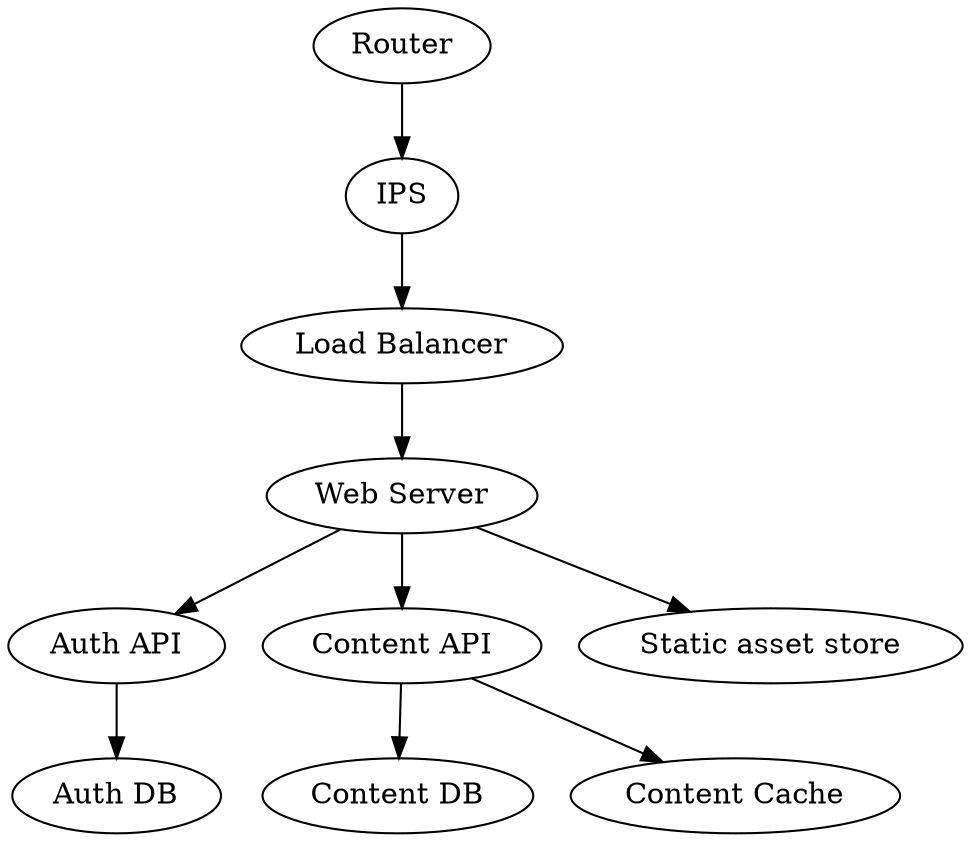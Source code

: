 digraph G {
  # NODE 1
  node1 [label="Router"]
  node1 -> node2 [timeout=3000]

  # NODE 2
  node2 [label="IPS" timeout=0]
  node2 -> node3 [timeout=3000]

  # NODE 3
  node3 [label="Load Balancer" timeout=0]
  node3 -> node4 [timeout=3000]

  # NODE 4
  node4 [label="Web Server" timeout=0]
  node4 -> node5 [timeout=3000]
  node4 -> node7 [timeout=3000 roundtrips=2]
  node4 -> node10 [timeout=3000 roundtrips=20]

  # NODE 5
  node5 [label="Auth API" timeout=0]
  node5 -> node6 [timeout=3000 roundtrips=2]

  # NODE 6
  node6 [label="Auth DB" timeout=0]

  # NODE 7
  node7 [label="Content API" timeout=0]
  node7 -> node8 [timeout=3000 roundtrips=1]
  node7 -> node9 [timeout=3000 roundtrips=2]

  # NODE 8
  node8 [label="Content DB" timeout=0]

  # NODE 9
  node9 [label="Content Cache" timeout=0]

  # NODE 10
  node10 [label="Static asset store" timeout=0]
}
